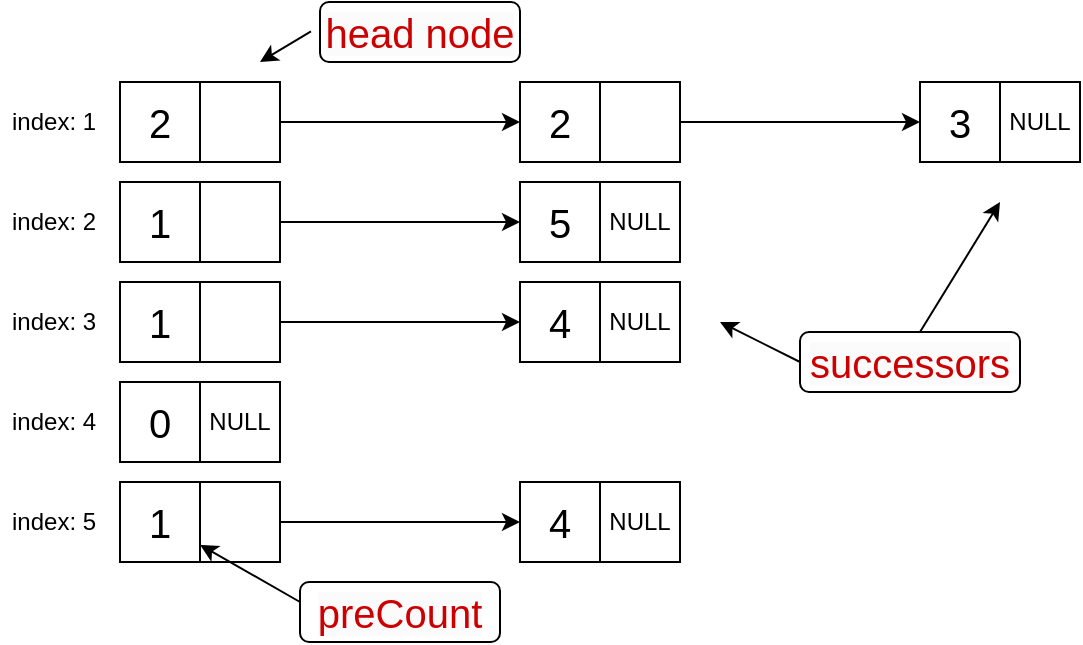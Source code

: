 <mxfile version="21.3.2" type="device">
  <diagram name="第 1 页" id="d2snv7xbq5d5esvcn7D7">
    <mxGraphModel dx="977" dy="489" grid="1" gridSize="10" guides="1" tooltips="1" connect="1" arrows="1" fold="1" page="1" pageScale="1" pageWidth="827" pageHeight="1169" math="0" shadow="0">
      <root>
        <mxCell id="0" />
        <mxCell id="1" parent="0" />
        <mxCell id="GJQ3-sK-Qn5VXlBNW7nS-4" value="&lt;font style=&quot;font-size: 20px;&quot;&gt;2&lt;/font&gt;" style="rounded=0;whiteSpace=wrap;html=1;" parent="1" vertex="1">
          <mxGeometry x="240" y="190" width="40" height="40" as="geometry" />
        </mxCell>
        <mxCell id="GJQ3-sK-Qn5VXlBNW7nS-5" value="&lt;font style=&quot;font-size: 20px;&quot;&gt;1&lt;/font&gt;" style="rounded=0;whiteSpace=wrap;html=1;" parent="1" vertex="1">
          <mxGeometry x="240" y="240" width="40" height="40" as="geometry" />
        </mxCell>
        <mxCell id="GJQ3-sK-Qn5VXlBNW7nS-6" value="&lt;font style=&quot;font-size: 20px;&quot;&gt;1&lt;/font&gt;" style="rounded=0;whiteSpace=wrap;html=1;" parent="1" vertex="1">
          <mxGeometry x="240" y="290" width="40" height="40" as="geometry" />
        </mxCell>
        <mxCell id="axuG9_o2A7aeRrAM5aPq-17" style="edgeStyle=orthogonalEdgeStyle;rounded=0;orthogonalLoop=1;jettySize=auto;html=1;entryX=0;entryY=0.5;entryDx=0;entryDy=0;" edge="1" parent="1" source="GJQ3-sK-Qn5VXlBNW7nS-49" target="axuG9_o2A7aeRrAM5aPq-5">
          <mxGeometry relative="1" as="geometry" />
        </mxCell>
        <mxCell id="GJQ3-sK-Qn5VXlBNW7nS-49" value="" style="rounded=0;whiteSpace=wrap;html=1;" parent="1" vertex="1">
          <mxGeometry x="280" y="190" width="40" height="40" as="geometry" />
        </mxCell>
        <mxCell id="axuG9_o2A7aeRrAM5aPq-19" style="edgeStyle=orthogonalEdgeStyle;rounded=0;orthogonalLoop=1;jettySize=auto;html=1;entryX=0;entryY=0.5;entryDx=0;entryDy=0;" edge="1" parent="1" source="GJQ3-sK-Qn5VXlBNW7nS-50" target="axuG9_o2A7aeRrAM5aPq-11">
          <mxGeometry relative="1" as="geometry" />
        </mxCell>
        <mxCell id="GJQ3-sK-Qn5VXlBNW7nS-50" value="" style="rounded=0;whiteSpace=wrap;html=1;" parent="1" vertex="1">
          <mxGeometry x="280" y="240" width="40" height="40" as="geometry" />
        </mxCell>
        <mxCell id="axuG9_o2A7aeRrAM5aPq-20" style="edgeStyle=orthogonalEdgeStyle;rounded=0;orthogonalLoop=1;jettySize=auto;html=1;entryX=0;entryY=0.5;entryDx=0;entryDy=0;" edge="1" parent="1" source="GJQ3-sK-Qn5VXlBNW7nS-51" target="axuG9_o2A7aeRrAM5aPq-15">
          <mxGeometry relative="1" as="geometry" />
        </mxCell>
        <mxCell id="GJQ3-sK-Qn5VXlBNW7nS-51" value="" style="rounded=0;whiteSpace=wrap;html=1;" parent="1" vertex="1">
          <mxGeometry x="280" y="290" width="40" height="40" as="geometry" />
        </mxCell>
        <mxCell id="-TpwQtiW3YBbiiDqq7ZP-8" value="&lt;span style=&quot;font-family: Helvetica; font-size: 20px; font-style: normal; font-variant-ligatures: normal; font-variant-caps: normal; font-weight: 400; letter-spacing: normal; orphans: 2; text-align: center; text-indent: 0px; text-transform: none; widows: 2; word-spacing: 0px; -webkit-text-stroke-width: 0px; background-color: rgb(251, 251, 251); text-decoration-thickness: initial; text-decoration-style: initial; text-decoration-color: initial; float: none; display: inline !important;&quot;&gt;&lt;font color=&quot;#cc0000&quot;&gt;head node&lt;/font&gt;&lt;/span&gt;" style="rounded=1;whiteSpace=wrap;html=1;" parent="1" vertex="1">
          <mxGeometry x="340" y="150" width="100" height="30" as="geometry" />
        </mxCell>
        <mxCell id="-TpwQtiW3YBbiiDqq7ZP-9" value="&lt;span style=&quot;font-family: Helvetica; font-size: 20px; font-style: normal; font-variant-ligatures: normal; font-variant-caps: normal; font-weight: 400; letter-spacing: normal; orphans: 2; text-align: center; text-indent: 0px; text-transform: none; widows: 2; word-spacing: 0px; -webkit-text-stroke-width: 0px; background-color: rgb(251, 251, 251); text-decoration-thickness: initial; text-decoration-style: initial; text-decoration-color: initial; float: none; display: inline !important;&quot;&gt;&lt;font color=&quot;#cc0000&quot;&gt;successors&lt;/font&gt;&lt;/span&gt;" style="rounded=1;whiteSpace=wrap;html=1;" parent="1" vertex="1">
          <mxGeometry x="580" y="315" width="110" height="30" as="geometry" />
        </mxCell>
        <mxCell id="-TpwQtiW3YBbiiDqq7ZP-10" value="" style="endArrow=classic;html=1;rounded=0;" parent="1" edge="1">
          <mxGeometry width="50" height="50" relative="1" as="geometry">
            <mxPoint x="580" y="330" as="sourcePoint" />
            <mxPoint x="540" y="310" as="targetPoint" />
          </mxGeometry>
        </mxCell>
        <mxCell id="axuG9_o2A7aeRrAM5aPq-1" value="&lt;font style=&quot;font-size: 20px;&quot;&gt;0&lt;/font&gt;" style="rounded=0;whiteSpace=wrap;html=1;" vertex="1" parent="1">
          <mxGeometry x="240" y="340" width="40" height="40" as="geometry" />
        </mxCell>
        <mxCell id="axuG9_o2A7aeRrAM5aPq-2" value="NULL" style="rounded=0;whiteSpace=wrap;html=1;" vertex="1" parent="1">
          <mxGeometry x="280" y="340" width="40" height="40" as="geometry" />
        </mxCell>
        <mxCell id="axuG9_o2A7aeRrAM5aPq-3" value="&lt;font style=&quot;font-size: 20px;&quot;&gt;1&lt;/font&gt;" style="rounded=0;whiteSpace=wrap;html=1;" vertex="1" parent="1">
          <mxGeometry x="240" y="390" width="40" height="40" as="geometry" />
        </mxCell>
        <mxCell id="axuG9_o2A7aeRrAM5aPq-21" style="edgeStyle=orthogonalEdgeStyle;rounded=0;orthogonalLoop=1;jettySize=auto;html=1;entryX=0;entryY=0.5;entryDx=0;entryDy=0;" edge="1" parent="1" source="axuG9_o2A7aeRrAM5aPq-4" target="axuG9_o2A7aeRrAM5aPq-13">
          <mxGeometry relative="1" as="geometry" />
        </mxCell>
        <mxCell id="axuG9_o2A7aeRrAM5aPq-4" value="" style="rounded=0;whiteSpace=wrap;html=1;" vertex="1" parent="1">
          <mxGeometry x="280" y="390" width="40" height="40" as="geometry" />
        </mxCell>
        <mxCell id="axuG9_o2A7aeRrAM5aPq-5" value="&lt;font style=&quot;font-size: 20px;&quot;&gt;2&lt;/font&gt;" style="rounded=0;whiteSpace=wrap;html=1;" vertex="1" parent="1">
          <mxGeometry x="440" y="190" width="40" height="40" as="geometry" />
        </mxCell>
        <mxCell id="axuG9_o2A7aeRrAM5aPq-18" style="edgeStyle=orthogonalEdgeStyle;rounded=0;orthogonalLoop=1;jettySize=auto;html=1;entryX=0;entryY=0.5;entryDx=0;entryDy=0;" edge="1" parent="1" source="axuG9_o2A7aeRrAM5aPq-6" target="axuG9_o2A7aeRrAM5aPq-9">
          <mxGeometry relative="1" as="geometry" />
        </mxCell>
        <mxCell id="axuG9_o2A7aeRrAM5aPq-6" value="" style="rounded=0;whiteSpace=wrap;html=1;" vertex="1" parent="1">
          <mxGeometry x="480" y="190" width="40" height="40" as="geometry" />
        </mxCell>
        <mxCell id="axuG9_o2A7aeRrAM5aPq-9" value="&lt;font style=&quot;font-size: 20px;&quot;&gt;3&lt;/font&gt;" style="rounded=0;whiteSpace=wrap;html=1;" vertex="1" parent="1">
          <mxGeometry x="640" y="190" width="40" height="40" as="geometry" />
        </mxCell>
        <mxCell id="axuG9_o2A7aeRrAM5aPq-10" value="NULL" style="rounded=0;whiteSpace=wrap;html=1;" vertex="1" parent="1">
          <mxGeometry x="680" y="190" width="40" height="40" as="geometry" />
        </mxCell>
        <mxCell id="axuG9_o2A7aeRrAM5aPq-11" value="&lt;font style=&quot;font-size: 20px;&quot;&gt;5&lt;/font&gt;" style="rounded=0;whiteSpace=wrap;html=1;" vertex="1" parent="1">
          <mxGeometry x="440" y="240" width="40" height="40" as="geometry" />
        </mxCell>
        <mxCell id="axuG9_o2A7aeRrAM5aPq-12" value="NULL" style="rounded=0;whiteSpace=wrap;html=1;" vertex="1" parent="1">
          <mxGeometry x="480" y="240" width="40" height="40" as="geometry" />
        </mxCell>
        <mxCell id="axuG9_o2A7aeRrAM5aPq-13" value="&lt;font style=&quot;font-size: 20px;&quot;&gt;4&lt;/font&gt;" style="rounded=0;whiteSpace=wrap;html=1;" vertex="1" parent="1">
          <mxGeometry x="440" y="390" width="40" height="40" as="geometry" />
        </mxCell>
        <mxCell id="axuG9_o2A7aeRrAM5aPq-14" value="NULL" style="rounded=0;whiteSpace=wrap;html=1;" vertex="1" parent="1">
          <mxGeometry x="480" y="390" width="40" height="40" as="geometry" />
        </mxCell>
        <mxCell id="axuG9_o2A7aeRrAM5aPq-15" value="&lt;font style=&quot;font-size: 20px;&quot;&gt;4&lt;/font&gt;" style="rounded=0;whiteSpace=wrap;html=1;" vertex="1" parent="1">
          <mxGeometry x="440" y="290" width="40" height="40" as="geometry" />
        </mxCell>
        <mxCell id="axuG9_o2A7aeRrAM5aPq-16" value="NULL" style="rounded=0;whiteSpace=wrap;html=1;" vertex="1" parent="1">
          <mxGeometry x="480" y="290" width="40" height="40" as="geometry" />
        </mxCell>
        <mxCell id="axuG9_o2A7aeRrAM5aPq-23" value="" style="endArrow=classic;html=1;rounded=0;" edge="1" parent="1">
          <mxGeometry width="50" height="50" relative="1" as="geometry">
            <mxPoint x="640" y="315" as="sourcePoint" />
            <mxPoint x="680" y="250" as="targetPoint" />
          </mxGeometry>
        </mxCell>
        <mxCell id="axuG9_o2A7aeRrAM5aPq-29" value="" style="endArrow=classic;html=1;rounded=0;exitX=-0.045;exitY=0.489;exitDx=0;exitDy=0;exitPerimeter=0;" edge="1" parent="1" source="-TpwQtiW3YBbiiDqq7ZP-8">
          <mxGeometry width="50" height="50" relative="1" as="geometry">
            <mxPoint x="290" y="150" as="sourcePoint" />
            <mxPoint x="310" y="180" as="targetPoint" />
          </mxGeometry>
        </mxCell>
        <mxCell id="axuG9_o2A7aeRrAM5aPq-30" value="index: 1" style="text;strokeColor=none;fillColor=none;align=left;verticalAlign=middle;spacingLeft=4;spacingRight=4;overflow=hidden;points=[[0,0.5],[1,0.5]];portConstraint=eastwest;rotatable=0;whiteSpace=wrap;html=1;" vertex="1" parent="1">
          <mxGeometry x="180" y="195" width="60" height="30" as="geometry" />
        </mxCell>
        <mxCell id="axuG9_o2A7aeRrAM5aPq-33" value="index: 2" style="text;strokeColor=none;fillColor=none;align=left;verticalAlign=middle;spacingLeft=4;spacingRight=4;overflow=hidden;points=[[0,0.5],[1,0.5]];portConstraint=eastwest;rotatable=0;whiteSpace=wrap;html=1;" vertex="1" parent="1">
          <mxGeometry x="180" y="245" width="60" height="30" as="geometry" />
        </mxCell>
        <mxCell id="axuG9_o2A7aeRrAM5aPq-34" value="index: 3" style="text;strokeColor=none;fillColor=none;align=left;verticalAlign=middle;spacingLeft=4;spacingRight=4;overflow=hidden;points=[[0,0.5],[1,0.5]];portConstraint=eastwest;rotatable=0;whiteSpace=wrap;html=1;" vertex="1" parent="1">
          <mxGeometry x="180" y="295" width="60" height="30" as="geometry" />
        </mxCell>
        <mxCell id="axuG9_o2A7aeRrAM5aPq-35" value="index: 4" style="text;strokeColor=none;fillColor=none;align=left;verticalAlign=middle;spacingLeft=4;spacingRight=4;overflow=hidden;points=[[0,0.5],[1,0.5]];portConstraint=eastwest;rotatable=0;whiteSpace=wrap;html=1;" vertex="1" parent="1">
          <mxGeometry x="180" y="345" width="60" height="30" as="geometry" />
        </mxCell>
        <mxCell id="axuG9_o2A7aeRrAM5aPq-36" value="index: 5" style="text;strokeColor=none;fillColor=none;align=left;verticalAlign=middle;spacingLeft=4;spacingRight=4;overflow=hidden;points=[[0,0.5],[1,0.5]];portConstraint=eastwest;rotatable=0;whiteSpace=wrap;html=1;" vertex="1" parent="1">
          <mxGeometry x="180" y="395" width="60" height="30" as="geometry" />
        </mxCell>
        <mxCell id="axuG9_o2A7aeRrAM5aPq-37" value="&lt;span style=&quot;font-family: Helvetica; font-size: 20px; font-style: normal; font-variant-ligatures: normal; font-variant-caps: normal; font-weight: 400; letter-spacing: normal; orphans: 2; text-align: center; text-indent: 0px; text-transform: none; widows: 2; word-spacing: 0px; -webkit-text-stroke-width: 0px; background-color: rgb(251, 251, 251); text-decoration-thickness: initial; text-decoration-style: initial; text-decoration-color: initial; float: none; display: inline !important;&quot;&gt;&lt;font color=&quot;#cc0000&quot;&gt;preCount&lt;/font&gt;&lt;/span&gt;" style="rounded=1;whiteSpace=wrap;html=1;" vertex="1" parent="1">
          <mxGeometry x="330" y="440" width="100" height="30" as="geometry" />
        </mxCell>
        <mxCell id="axuG9_o2A7aeRrAM5aPq-39" value="" style="endArrow=classic;html=1;rounded=0;" edge="1" parent="1" target="axuG9_o2A7aeRrAM5aPq-3">
          <mxGeometry width="50" height="50" relative="1" as="geometry">
            <mxPoint x="330" y="450" as="sourcePoint" />
            <mxPoint x="310" y="480" as="targetPoint" />
          </mxGeometry>
        </mxCell>
      </root>
    </mxGraphModel>
  </diagram>
</mxfile>
